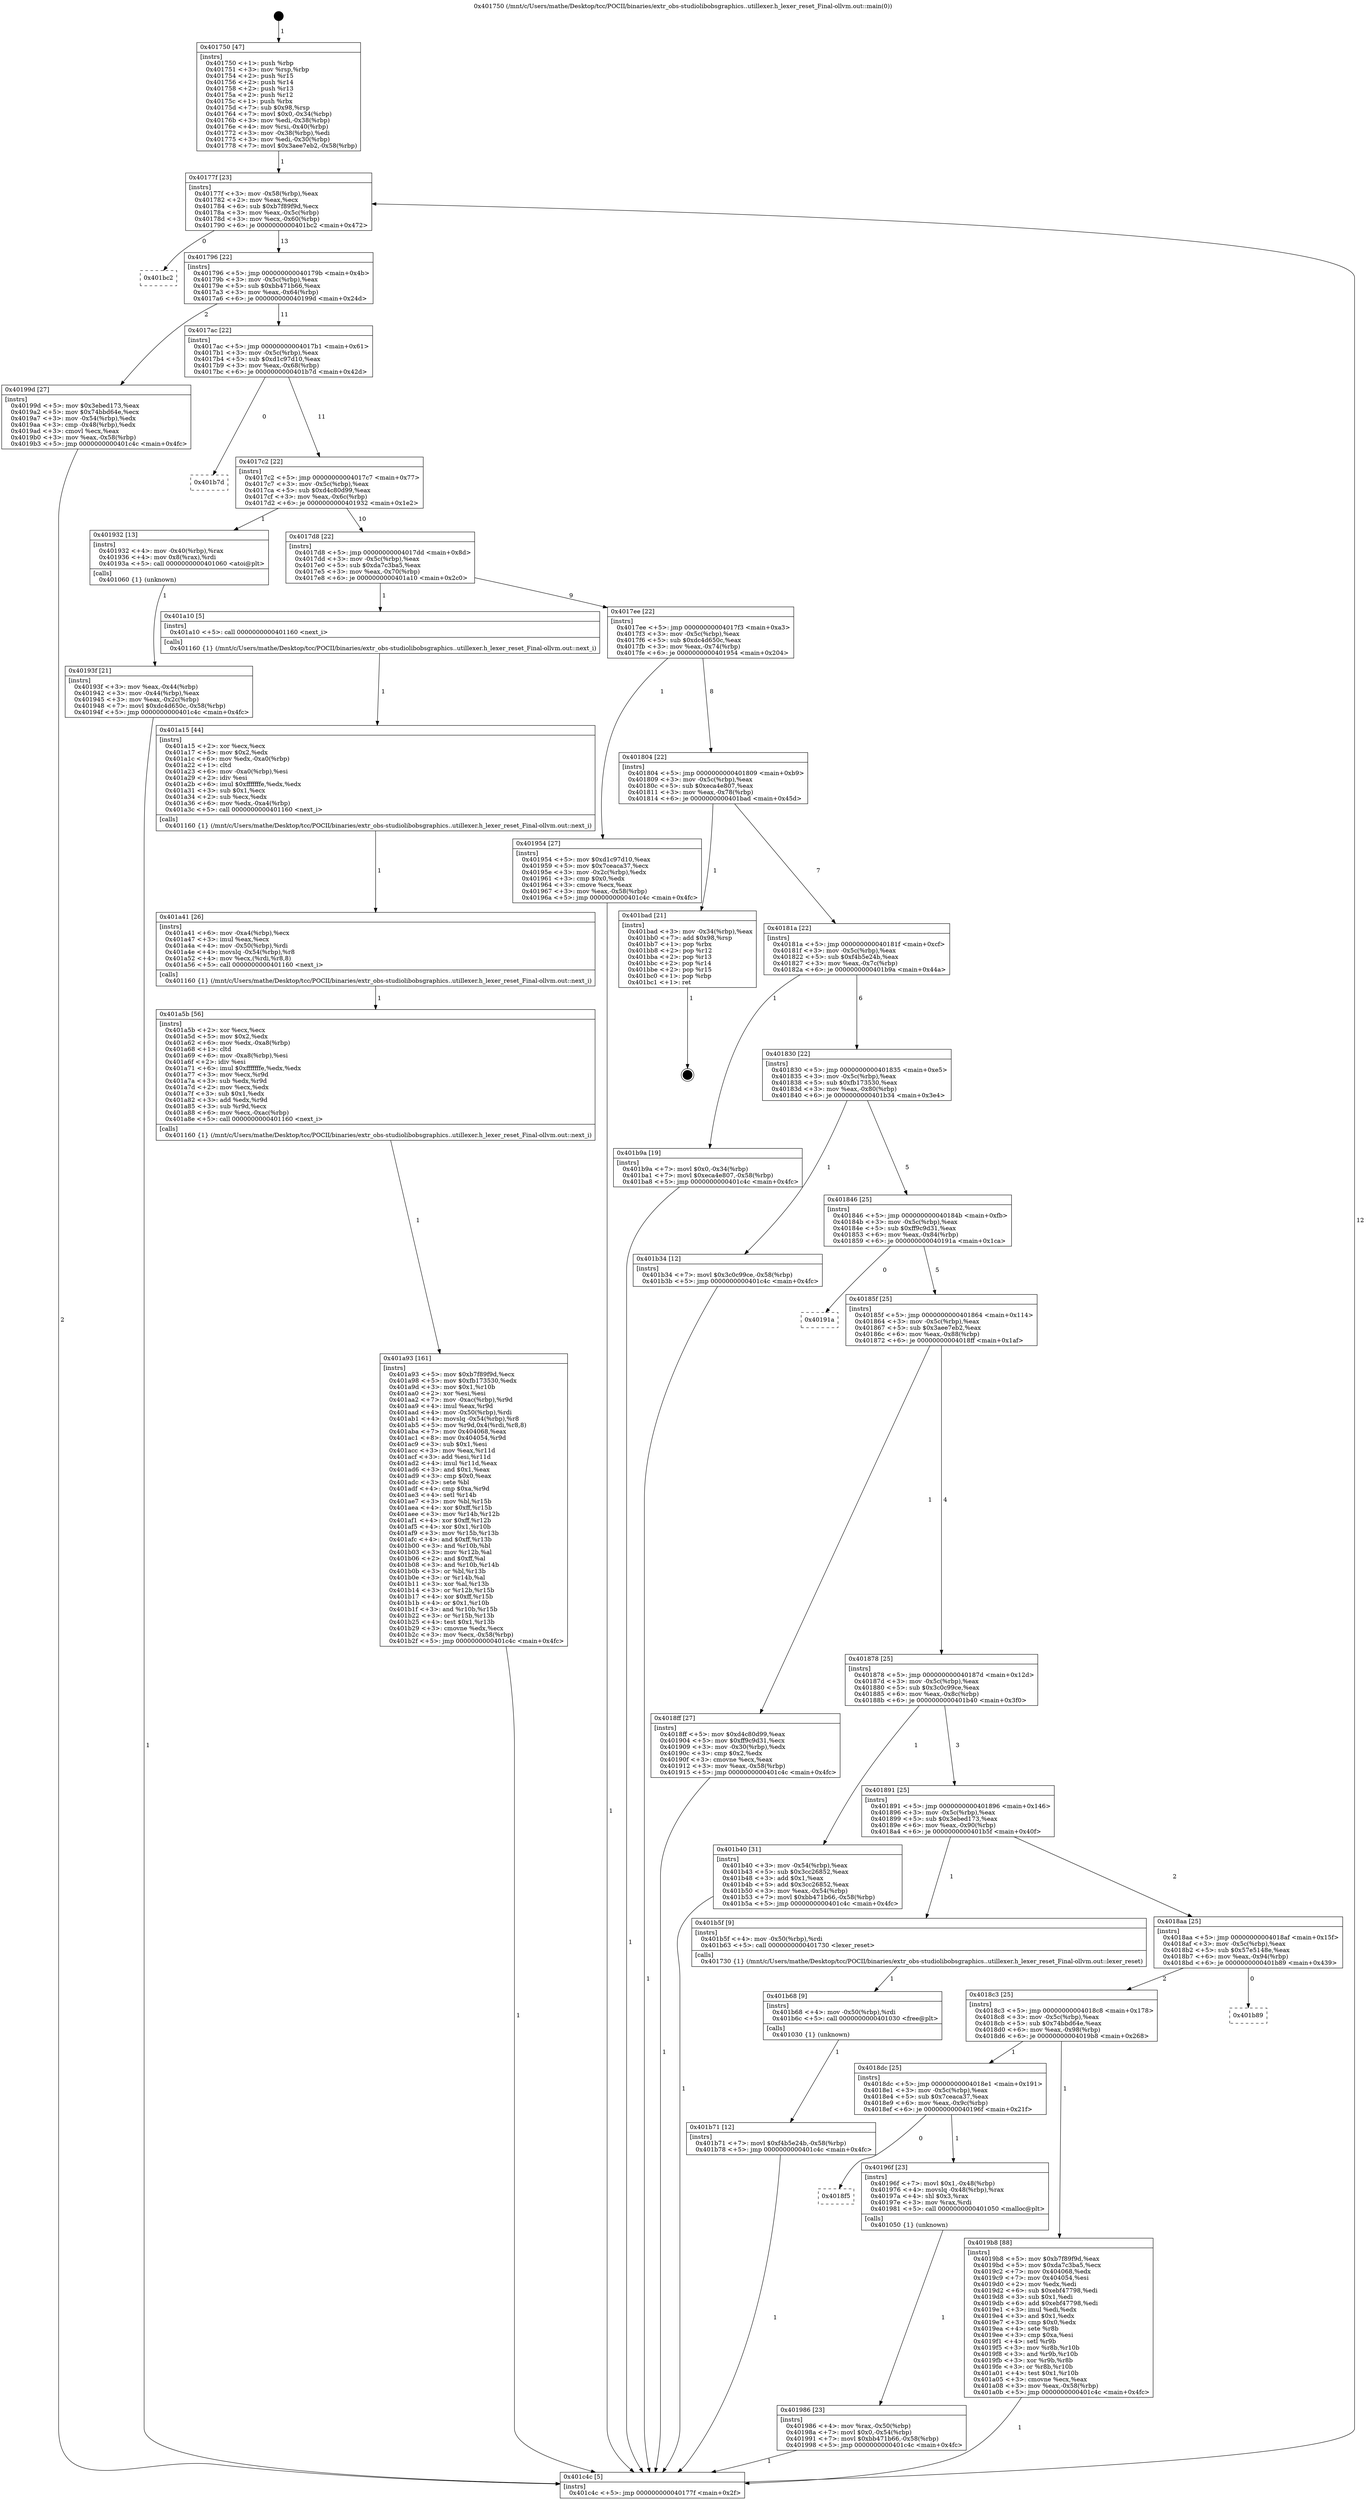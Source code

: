 digraph "0x401750" {
  label = "0x401750 (/mnt/c/Users/mathe/Desktop/tcc/POCII/binaries/extr_obs-studiolibobsgraphics..utillexer.h_lexer_reset_Final-ollvm.out::main(0))"
  labelloc = "t"
  node[shape=record]

  Entry [label="",width=0.3,height=0.3,shape=circle,fillcolor=black,style=filled]
  "0x40177f" [label="{
     0x40177f [23]\l
     | [instrs]\l
     &nbsp;&nbsp;0x40177f \<+3\>: mov -0x58(%rbp),%eax\l
     &nbsp;&nbsp;0x401782 \<+2\>: mov %eax,%ecx\l
     &nbsp;&nbsp;0x401784 \<+6\>: sub $0xb7f89f9d,%ecx\l
     &nbsp;&nbsp;0x40178a \<+3\>: mov %eax,-0x5c(%rbp)\l
     &nbsp;&nbsp;0x40178d \<+3\>: mov %ecx,-0x60(%rbp)\l
     &nbsp;&nbsp;0x401790 \<+6\>: je 0000000000401bc2 \<main+0x472\>\l
  }"]
  "0x401bc2" [label="{
     0x401bc2\l
  }", style=dashed]
  "0x401796" [label="{
     0x401796 [22]\l
     | [instrs]\l
     &nbsp;&nbsp;0x401796 \<+5\>: jmp 000000000040179b \<main+0x4b\>\l
     &nbsp;&nbsp;0x40179b \<+3\>: mov -0x5c(%rbp),%eax\l
     &nbsp;&nbsp;0x40179e \<+5\>: sub $0xbb471b66,%eax\l
     &nbsp;&nbsp;0x4017a3 \<+3\>: mov %eax,-0x64(%rbp)\l
     &nbsp;&nbsp;0x4017a6 \<+6\>: je 000000000040199d \<main+0x24d\>\l
  }"]
  Exit [label="",width=0.3,height=0.3,shape=circle,fillcolor=black,style=filled,peripheries=2]
  "0x40199d" [label="{
     0x40199d [27]\l
     | [instrs]\l
     &nbsp;&nbsp;0x40199d \<+5\>: mov $0x3ebed173,%eax\l
     &nbsp;&nbsp;0x4019a2 \<+5\>: mov $0x74bbd64e,%ecx\l
     &nbsp;&nbsp;0x4019a7 \<+3\>: mov -0x54(%rbp),%edx\l
     &nbsp;&nbsp;0x4019aa \<+3\>: cmp -0x48(%rbp),%edx\l
     &nbsp;&nbsp;0x4019ad \<+3\>: cmovl %ecx,%eax\l
     &nbsp;&nbsp;0x4019b0 \<+3\>: mov %eax,-0x58(%rbp)\l
     &nbsp;&nbsp;0x4019b3 \<+5\>: jmp 0000000000401c4c \<main+0x4fc\>\l
  }"]
  "0x4017ac" [label="{
     0x4017ac [22]\l
     | [instrs]\l
     &nbsp;&nbsp;0x4017ac \<+5\>: jmp 00000000004017b1 \<main+0x61\>\l
     &nbsp;&nbsp;0x4017b1 \<+3\>: mov -0x5c(%rbp),%eax\l
     &nbsp;&nbsp;0x4017b4 \<+5\>: sub $0xd1c97d10,%eax\l
     &nbsp;&nbsp;0x4017b9 \<+3\>: mov %eax,-0x68(%rbp)\l
     &nbsp;&nbsp;0x4017bc \<+6\>: je 0000000000401b7d \<main+0x42d\>\l
  }"]
  "0x401b71" [label="{
     0x401b71 [12]\l
     | [instrs]\l
     &nbsp;&nbsp;0x401b71 \<+7\>: movl $0xf4b5e24b,-0x58(%rbp)\l
     &nbsp;&nbsp;0x401b78 \<+5\>: jmp 0000000000401c4c \<main+0x4fc\>\l
  }"]
  "0x401b7d" [label="{
     0x401b7d\l
  }", style=dashed]
  "0x4017c2" [label="{
     0x4017c2 [22]\l
     | [instrs]\l
     &nbsp;&nbsp;0x4017c2 \<+5\>: jmp 00000000004017c7 \<main+0x77\>\l
     &nbsp;&nbsp;0x4017c7 \<+3\>: mov -0x5c(%rbp),%eax\l
     &nbsp;&nbsp;0x4017ca \<+5\>: sub $0xd4c80d99,%eax\l
     &nbsp;&nbsp;0x4017cf \<+3\>: mov %eax,-0x6c(%rbp)\l
     &nbsp;&nbsp;0x4017d2 \<+6\>: je 0000000000401932 \<main+0x1e2\>\l
  }"]
  "0x401b68" [label="{
     0x401b68 [9]\l
     | [instrs]\l
     &nbsp;&nbsp;0x401b68 \<+4\>: mov -0x50(%rbp),%rdi\l
     &nbsp;&nbsp;0x401b6c \<+5\>: call 0000000000401030 \<free@plt\>\l
     | [calls]\l
     &nbsp;&nbsp;0x401030 \{1\} (unknown)\l
  }"]
  "0x401932" [label="{
     0x401932 [13]\l
     | [instrs]\l
     &nbsp;&nbsp;0x401932 \<+4\>: mov -0x40(%rbp),%rax\l
     &nbsp;&nbsp;0x401936 \<+4\>: mov 0x8(%rax),%rdi\l
     &nbsp;&nbsp;0x40193a \<+5\>: call 0000000000401060 \<atoi@plt\>\l
     | [calls]\l
     &nbsp;&nbsp;0x401060 \{1\} (unknown)\l
  }"]
  "0x4017d8" [label="{
     0x4017d8 [22]\l
     | [instrs]\l
     &nbsp;&nbsp;0x4017d8 \<+5\>: jmp 00000000004017dd \<main+0x8d\>\l
     &nbsp;&nbsp;0x4017dd \<+3\>: mov -0x5c(%rbp),%eax\l
     &nbsp;&nbsp;0x4017e0 \<+5\>: sub $0xda7c3ba5,%eax\l
     &nbsp;&nbsp;0x4017e5 \<+3\>: mov %eax,-0x70(%rbp)\l
     &nbsp;&nbsp;0x4017e8 \<+6\>: je 0000000000401a10 \<main+0x2c0\>\l
  }"]
  "0x401a93" [label="{
     0x401a93 [161]\l
     | [instrs]\l
     &nbsp;&nbsp;0x401a93 \<+5\>: mov $0xb7f89f9d,%ecx\l
     &nbsp;&nbsp;0x401a98 \<+5\>: mov $0xfb173530,%edx\l
     &nbsp;&nbsp;0x401a9d \<+3\>: mov $0x1,%r10b\l
     &nbsp;&nbsp;0x401aa0 \<+2\>: xor %esi,%esi\l
     &nbsp;&nbsp;0x401aa2 \<+7\>: mov -0xac(%rbp),%r9d\l
     &nbsp;&nbsp;0x401aa9 \<+4\>: imul %eax,%r9d\l
     &nbsp;&nbsp;0x401aad \<+4\>: mov -0x50(%rbp),%rdi\l
     &nbsp;&nbsp;0x401ab1 \<+4\>: movslq -0x54(%rbp),%r8\l
     &nbsp;&nbsp;0x401ab5 \<+5\>: mov %r9d,0x4(%rdi,%r8,8)\l
     &nbsp;&nbsp;0x401aba \<+7\>: mov 0x404068,%eax\l
     &nbsp;&nbsp;0x401ac1 \<+8\>: mov 0x404054,%r9d\l
     &nbsp;&nbsp;0x401ac9 \<+3\>: sub $0x1,%esi\l
     &nbsp;&nbsp;0x401acc \<+3\>: mov %eax,%r11d\l
     &nbsp;&nbsp;0x401acf \<+3\>: add %esi,%r11d\l
     &nbsp;&nbsp;0x401ad2 \<+4\>: imul %r11d,%eax\l
     &nbsp;&nbsp;0x401ad6 \<+3\>: and $0x1,%eax\l
     &nbsp;&nbsp;0x401ad9 \<+3\>: cmp $0x0,%eax\l
     &nbsp;&nbsp;0x401adc \<+3\>: sete %bl\l
     &nbsp;&nbsp;0x401adf \<+4\>: cmp $0xa,%r9d\l
     &nbsp;&nbsp;0x401ae3 \<+4\>: setl %r14b\l
     &nbsp;&nbsp;0x401ae7 \<+3\>: mov %bl,%r15b\l
     &nbsp;&nbsp;0x401aea \<+4\>: xor $0xff,%r15b\l
     &nbsp;&nbsp;0x401aee \<+3\>: mov %r14b,%r12b\l
     &nbsp;&nbsp;0x401af1 \<+4\>: xor $0xff,%r12b\l
     &nbsp;&nbsp;0x401af5 \<+4\>: xor $0x1,%r10b\l
     &nbsp;&nbsp;0x401af9 \<+3\>: mov %r15b,%r13b\l
     &nbsp;&nbsp;0x401afc \<+4\>: and $0xff,%r13b\l
     &nbsp;&nbsp;0x401b00 \<+3\>: and %r10b,%bl\l
     &nbsp;&nbsp;0x401b03 \<+3\>: mov %r12b,%al\l
     &nbsp;&nbsp;0x401b06 \<+2\>: and $0xff,%al\l
     &nbsp;&nbsp;0x401b08 \<+3\>: and %r10b,%r14b\l
     &nbsp;&nbsp;0x401b0b \<+3\>: or %bl,%r13b\l
     &nbsp;&nbsp;0x401b0e \<+3\>: or %r14b,%al\l
     &nbsp;&nbsp;0x401b11 \<+3\>: xor %al,%r13b\l
     &nbsp;&nbsp;0x401b14 \<+3\>: or %r12b,%r15b\l
     &nbsp;&nbsp;0x401b17 \<+4\>: xor $0xff,%r15b\l
     &nbsp;&nbsp;0x401b1b \<+4\>: or $0x1,%r10b\l
     &nbsp;&nbsp;0x401b1f \<+3\>: and %r10b,%r15b\l
     &nbsp;&nbsp;0x401b22 \<+3\>: or %r15b,%r13b\l
     &nbsp;&nbsp;0x401b25 \<+4\>: test $0x1,%r13b\l
     &nbsp;&nbsp;0x401b29 \<+3\>: cmovne %edx,%ecx\l
     &nbsp;&nbsp;0x401b2c \<+3\>: mov %ecx,-0x58(%rbp)\l
     &nbsp;&nbsp;0x401b2f \<+5\>: jmp 0000000000401c4c \<main+0x4fc\>\l
  }"]
  "0x401a10" [label="{
     0x401a10 [5]\l
     | [instrs]\l
     &nbsp;&nbsp;0x401a10 \<+5\>: call 0000000000401160 \<next_i\>\l
     | [calls]\l
     &nbsp;&nbsp;0x401160 \{1\} (/mnt/c/Users/mathe/Desktop/tcc/POCII/binaries/extr_obs-studiolibobsgraphics..utillexer.h_lexer_reset_Final-ollvm.out::next_i)\l
  }"]
  "0x4017ee" [label="{
     0x4017ee [22]\l
     | [instrs]\l
     &nbsp;&nbsp;0x4017ee \<+5\>: jmp 00000000004017f3 \<main+0xa3\>\l
     &nbsp;&nbsp;0x4017f3 \<+3\>: mov -0x5c(%rbp),%eax\l
     &nbsp;&nbsp;0x4017f6 \<+5\>: sub $0xdc4d650c,%eax\l
     &nbsp;&nbsp;0x4017fb \<+3\>: mov %eax,-0x74(%rbp)\l
     &nbsp;&nbsp;0x4017fe \<+6\>: je 0000000000401954 \<main+0x204\>\l
  }"]
  "0x401a5b" [label="{
     0x401a5b [56]\l
     | [instrs]\l
     &nbsp;&nbsp;0x401a5b \<+2\>: xor %ecx,%ecx\l
     &nbsp;&nbsp;0x401a5d \<+5\>: mov $0x2,%edx\l
     &nbsp;&nbsp;0x401a62 \<+6\>: mov %edx,-0xa8(%rbp)\l
     &nbsp;&nbsp;0x401a68 \<+1\>: cltd\l
     &nbsp;&nbsp;0x401a69 \<+6\>: mov -0xa8(%rbp),%esi\l
     &nbsp;&nbsp;0x401a6f \<+2\>: idiv %esi\l
     &nbsp;&nbsp;0x401a71 \<+6\>: imul $0xfffffffe,%edx,%edx\l
     &nbsp;&nbsp;0x401a77 \<+3\>: mov %ecx,%r9d\l
     &nbsp;&nbsp;0x401a7a \<+3\>: sub %edx,%r9d\l
     &nbsp;&nbsp;0x401a7d \<+2\>: mov %ecx,%edx\l
     &nbsp;&nbsp;0x401a7f \<+3\>: sub $0x1,%edx\l
     &nbsp;&nbsp;0x401a82 \<+3\>: add %edx,%r9d\l
     &nbsp;&nbsp;0x401a85 \<+3\>: sub %r9d,%ecx\l
     &nbsp;&nbsp;0x401a88 \<+6\>: mov %ecx,-0xac(%rbp)\l
     &nbsp;&nbsp;0x401a8e \<+5\>: call 0000000000401160 \<next_i\>\l
     | [calls]\l
     &nbsp;&nbsp;0x401160 \{1\} (/mnt/c/Users/mathe/Desktop/tcc/POCII/binaries/extr_obs-studiolibobsgraphics..utillexer.h_lexer_reset_Final-ollvm.out::next_i)\l
  }"]
  "0x401954" [label="{
     0x401954 [27]\l
     | [instrs]\l
     &nbsp;&nbsp;0x401954 \<+5\>: mov $0xd1c97d10,%eax\l
     &nbsp;&nbsp;0x401959 \<+5\>: mov $0x7ceaca37,%ecx\l
     &nbsp;&nbsp;0x40195e \<+3\>: mov -0x2c(%rbp),%edx\l
     &nbsp;&nbsp;0x401961 \<+3\>: cmp $0x0,%edx\l
     &nbsp;&nbsp;0x401964 \<+3\>: cmove %ecx,%eax\l
     &nbsp;&nbsp;0x401967 \<+3\>: mov %eax,-0x58(%rbp)\l
     &nbsp;&nbsp;0x40196a \<+5\>: jmp 0000000000401c4c \<main+0x4fc\>\l
  }"]
  "0x401804" [label="{
     0x401804 [22]\l
     | [instrs]\l
     &nbsp;&nbsp;0x401804 \<+5\>: jmp 0000000000401809 \<main+0xb9\>\l
     &nbsp;&nbsp;0x401809 \<+3\>: mov -0x5c(%rbp),%eax\l
     &nbsp;&nbsp;0x40180c \<+5\>: sub $0xeca4e807,%eax\l
     &nbsp;&nbsp;0x401811 \<+3\>: mov %eax,-0x78(%rbp)\l
     &nbsp;&nbsp;0x401814 \<+6\>: je 0000000000401bad \<main+0x45d\>\l
  }"]
  "0x401a41" [label="{
     0x401a41 [26]\l
     | [instrs]\l
     &nbsp;&nbsp;0x401a41 \<+6\>: mov -0xa4(%rbp),%ecx\l
     &nbsp;&nbsp;0x401a47 \<+3\>: imul %eax,%ecx\l
     &nbsp;&nbsp;0x401a4a \<+4\>: mov -0x50(%rbp),%rdi\l
     &nbsp;&nbsp;0x401a4e \<+4\>: movslq -0x54(%rbp),%r8\l
     &nbsp;&nbsp;0x401a52 \<+4\>: mov %ecx,(%rdi,%r8,8)\l
     &nbsp;&nbsp;0x401a56 \<+5\>: call 0000000000401160 \<next_i\>\l
     | [calls]\l
     &nbsp;&nbsp;0x401160 \{1\} (/mnt/c/Users/mathe/Desktop/tcc/POCII/binaries/extr_obs-studiolibobsgraphics..utillexer.h_lexer_reset_Final-ollvm.out::next_i)\l
  }"]
  "0x401bad" [label="{
     0x401bad [21]\l
     | [instrs]\l
     &nbsp;&nbsp;0x401bad \<+3\>: mov -0x34(%rbp),%eax\l
     &nbsp;&nbsp;0x401bb0 \<+7\>: add $0x98,%rsp\l
     &nbsp;&nbsp;0x401bb7 \<+1\>: pop %rbx\l
     &nbsp;&nbsp;0x401bb8 \<+2\>: pop %r12\l
     &nbsp;&nbsp;0x401bba \<+2\>: pop %r13\l
     &nbsp;&nbsp;0x401bbc \<+2\>: pop %r14\l
     &nbsp;&nbsp;0x401bbe \<+2\>: pop %r15\l
     &nbsp;&nbsp;0x401bc0 \<+1\>: pop %rbp\l
     &nbsp;&nbsp;0x401bc1 \<+1\>: ret\l
  }"]
  "0x40181a" [label="{
     0x40181a [22]\l
     | [instrs]\l
     &nbsp;&nbsp;0x40181a \<+5\>: jmp 000000000040181f \<main+0xcf\>\l
     &nbsp;&nbsp;0x40181f \<+3\>: mov -0x5c(%rbp),%eax\l
     &nbsp;&nbsp;0x401822 \<+5\>: sub $0xf4b5e24b,%eax\l
     &nbsp;&nbsp;0x401827 \<+3\>: mov %eax,-0x7c(%rbp)\l
     &nbsp;&nbsp;0x40182a \<+6\>: je 0000000000401b9a \<main+0x44a\>\l
  }"]
  "0x401a15" [label="{
     0x401a15 [44]\l
     | [instrs]\l
     &nbsp;&nbsp;0x401a15 \<+2\>: xor %ecx,%ecx\l
     &nbsp;&nbsp;0x401a17 \<+5\>: mov $0x2,%edx\l
     &nbsp;&nbsp;0x401a1c \<+6\>: mov %edx,-0xa0(%rbp)\l
     &nbsp;&nbsp;0x401a22 \<+1\>: cltd\l
     &nbsp;&nbsp;0x401a23 \<+6\>: mov -0xa0(%rbp),%esi\l
     &nbsp;&nbsp;0x401a29 \<+2\>: idiv %esi\l
     &nbsp;&nbsp;0x401a2b \<+6\>: imul $0xfffffffe,%edx,%edx\l
     &nbsp;&nbsp;0x401a31 \<+3\>: sub $0x1,%ecx\l
     &nbsp;&nbsp;0x401a34 \<+2\>: sub %ecx,%edx\l
     &nbsp;&nbsp;0x401a36 \<+6\>: mov %edx,-0xa4(%rbp)\l
     &nbsp;&nbsp;0x401a3c \<+5\>: call 0000000000401160 \<next_i\>\l
     | [calls]\l
     &nbsp;&nbsp;0x401160 \{1\} (/mnt/c/Users/mathe/Desktop/tcc/POCII/binaries/extr_obs-studiolibobsgraphics..utillexer.h_lexer_reset_Final-ollvm.out::next_i)\l
  }"]
  "0x401b9a" [label="{
     0x401b9a [19]\l
     | [instrs]\l
     &nbsp;&nbsp;0x401b9a \<+7\>: movl $0x0,-0x34(%rbp)\l
     &nbsp;&nbsp;0x401ba1 \<+7\>: movl $0xeca4e807,-0x58(%rbp)\l
     &nbsp;&nbsp;0x401ba8 \<+5\>: jmp 0000000000401c4c \<main+0x4fc\>\l
  }"]
  "0x401830" [label="{
     0x401830 [22]\l
     | [instrs]\l
     &nbsp;&nbsp;0x401830 \<+5\>: jmp 0000000000401835 \<main+0xe5\>\l
     &nbsp;&nbsp;0x401835 \<+3\>: mov -0x5c(%rbp),%eax\l
     &nbsp;&nbsp;0x401838 \<+5\>: sub $0xfb173530,%eax\l
     &nbsp;&nbsp;0x40183d \<+3\>: mov %eax,-0x80(%rbp)\l
     &nbsp;&nbsp;0x401840 \<+6\>: je 0000000000401b34 \<main+0x3e4\>\l
  }"]
  "0x401986" [label="{
     0x401986 [23]\l
     | [instrs]\l
     &nbsp;&nbsp;0x401986 \<+4\>: mov %rax,-0x50(%rbp)\l
     &nbsp;&nbsp;0x40198a \<+7\>: movl $0x0,-0x54(%rbp)\l
     &nbsp;&nbsp;0x401991 \<+7\>: movl $0xbb471b66,-0x58(%rbp)\l
     &nbsp;&nbsp;0x401998 \<+5\>: jmp 0000000000401c4c \<main+0x4fc\>\l
  }"]
  "0x401b34" [label="{
     0x401b34 [12]\l
     | [instrs]\l
     &nbsp;&nbsp;0x401b34 \<+7\>: movl $0x3c0c99ce,-0x58(%rbp)\l
     &nbsp;&nbsp;0x401b3b \<+5\>: jmp 0000000000401c4c \<main+0x4fc\>\l
  }"]
  "0x401846" [label="{
     0x401846 [25]\l
     | [instrs]\l
     &nbsp;&nbsp;0x401846 \<+5\>: jmp 000000000040184b \<main+0xfb\>\l
     &nbsp;&nbsp;0x40184b \<+3\>: mov -0x5c(%rbp),%eax\l
     &nbsp;&nbsp;0x40184e \<+5\>: sub $0xff9c9d31,%eax\l
     &nbsp;&nbsp;0x401853 \<+6\>: mov %eax,-0x84(%rbp)\l
     &nbsp;&nbsp;0x401859 \<+6\>: je 000000000040191a \<main+0x1ca\>\l
  }"]
  "0x4018f5" [label="{
     0x4018f5\l
  }", style=dashed]
  "0x40191a" [label="{
     0x40191a\l
  }", style=dashed]
  "0x40185f" [label="{
     0x40185f [25]\l
     | [instrs]\l
     &nbsp;&nbsp;0x40185f \<+5\>: jmp 0000000000401864 \<main+0x114\>\l
     &nbsp;&nbsp;0x401864 \<+3\>: mov -0x5c(%rbp),%eax\l
     &nbsp;&nbsp;0x401867 \<+5\>: sub $0x3aee7eb2,%eax\l
     &nbsp;&nbsp;0x40186c \<+6\>: mov %eax,-0x88(%rbp)\l
     &nbsp;&nbsp;0x401872 \<+6\>: je 00000000004018ff \<main+0x1af\>\l
  }"]
  "0x40196f" [label="{
     0x40196f [23]\l
     | [instrs]\l
     &nbsp;&nbsp;0x40196f \<+7\>: movl $0x1,-0x48(%rbp)\l
     &nbsp;&nbsp;0x401976 \<+4\>: movslq -0x48(%rbp),%rax\l
     &nbsp;&nbsp;0x40197a \<+4\>: shl $0x3,%rax\l
     &nbsp;&nbsp;0x40197e \<+3\>: mov %rax,%rdi\l
     &nbsp;&nbsp;0x401981 \<+5\>: call 0000000000401050 \<malloc@plt\>\l
     | [calls]\l
     &nbsp;&nbsp;0x401050 \{1\} (unknown)\l
  }"]
  "0x4018ff" [label="{
     0x4018ff [27]\l
     | [instrs]\l
     &nbsp;&nbsp;0x4018ff \<+5\>: mov $0xd4c80d99,%eax\l
     &nbsp;&nbsp;0x401904 \<+5\>: mov $0xff9c9d31,%ecx\l
     &nbsp;&nbsp;0x401909 \<+3\>: mov -0x30(%rbp),%edx\l
     &nbsp;&nbsp;0x40190c \<+3\>: cmp $0x2,%edx\l
     &nbsp;&nbsp;0x40190f \<+3\>: cmovne %ecx,%eax\l
     &nbsp;&nbsp;0x401912 \<+3\>: mov %eax,-0x58(%rbp)\l
     &nbsp;&nbsp;0x401915 \<+5\>: jmp 0000000000401c4c \<main+0x4fc\>\l
  }"]
  "0x401878" [label="{
     0x401878 [25]\l
     | [instrs]\l
     &nbsp;&nbsp;0x401878 \<+5\>: jmp 000000000040187d \<main+0x12d\>\l
     &nbsp;&nbsp;0x40187d \<+3\>: mov -0x5c(%rbp),%eax\l
     &nbsp;&nbsp;0x401880 \<+5\>: sub $0x3c0c99ce,%eax\l
     &nbsp;&nbsp;0x401885 \<+6\>: mov %eax,-0x8c(%rbp)\l
     &nbsp;&nbsp;0x40188b \<+6\>: je 0000000000401b40 \<main+0x3f0\>\l
  }"]
  "0x401c4c" [label="{
     0x401c4c [5]\l
     | [instrs]\l
     &nbsp;&nbsp;0x401c4c \<+5\>: jmp 000000000040177f \<main+0x2f\>\l
  }"]
  "0x401750" [label="{
     0x401750 [47]\l
     | [instrs]\l
     &nbsp;&nbsp;0x401750 \<+1\>: push %rbp\l
     &nbsp;&nbsp;0x401751 \<+3\>: mov %rsp,%rbp\l
     &nbsp;&nbsp;0x401754 \<+2\>: push %r15\l
     &nbsp;&nbsp;0x401756 \<+2\>: push %r14\l
     &nbsp;&nbsp;0x401758 \<+2\>: push %r13\l
     &nbsp;&nbsp;0x40175a \<+2\>: push %r12\l
     &nbsp;&nbsp;0x40175c \<+1\>: push %rbx\l
     &nbsp;&nbsp;0x40175d \<+7\>: sub $0x98,%rsp\l
     &nbsp;&nbsp;0x401764 \<+7\>: movl $0x0,-0x34(%rbp)\l
     &nbsp;&nbsp;0x40176b \<+3\>: mov %edi,-0x38(%rbp)\l
     &nbsp;&nbsp;0x40176e \<+4\>: mov %rsi,-0x40(%rbp)\l
     &nbsp;&nbsp;0x401772 \<+3\>: mov -0x38(%rbp),%edi\l
     &nbsp;&nbsp;0x401775 \<+3\>: mov %edi,-0x30(%rbp)\l
     &nbsp;&nbsp;0x401778 \<+7\>: movl $0x3aee7eb2,-0x58(%rbp)\l
  }"]
  "0x40193f" [label="{
     0x40193f [21]\l
     | [instrs]\l
     &nbsp;&nbsp;0x40193f \<+3\>: mov %eax,-0x44(%rbp)\l
     &nbsp;&nbsp;0x401942 \<+3\>: mov -0x44(%rbp),%eax\l
     &nbsp;&nbsp;0x401945 \<+3\>: mov %eax,-0x2c(%rbp)\l
     &nbsp;&nbsp;0x401948 \<+7\>: movl $0xdc4d650c,-0x58(%rbp)\l
     &nbsp;&nbsp;0x40194f \<+5\>: jmp 0000000000401c4c \<main+0x4fc\>\l
  }"]
  "0x4018dc" [label="{
     0x4018dc [25]\l
     | [instrs]\l
     &nbsp;&nbsp;0x4018dc \<+5\>: jmp 00000000004018e1 \<main+0x191\>\l
     &nbsp;&nbsp;0x4018e1 \<+3\>: mov -0x5c(%rbp),%eax\l
     &nbsp;&nbsp;0x4018e4 \<+5\>: sub $0x7ceaca37,%eax\l
     &nbsp;&nbsp;0x4018e9 \<+6\>: mov %eax,-0x9c(%rbp)\l
     &nbsp;&nbsp;0x4018ef \<+6\>: je 000000000040196f \<main+0x21f\>\l
  }"]
  "0x401b40" [label="{
     0x401b40 [31]\l
     | [instrs]\l
     &nbsp;&nbsp;0x401b40 \<+3\>: mov -0x54(%rbp),%eax\l
     &nbsp;&nbsp;0x401b43 \<+5\>: sub $0x3cc26852,%eax\l
     &nbsp;&nbsp;0x401b48 \<+3\>: add $0x1,%eax\l
     &nbsp;&nbsp;0x401b4b \<+5\>: add $0x3cc26852,%eax\l
     &nbsp;&nbsp;0x401b50 \<+3\>: mov %eax,-0x54(%rbp)\l
     &nbsp;&nbsp;0x401b53 \<+7\>: movl $0xbb471b66,-0x58(%rbp)\l
     &nbsp;&nbsp;0x401b5a \<+5\>: jmp 0000000000401c4c \<main+0x4fc\>\l
  }"]
  "0x401891" [label="{
     0x401891 [25]\l
     | [instrs]\l
     &nbsp;&nbsp;0x401891 \<+5\>: jmp 0000000000401896 \<main+0x146\>\l
     &nbsp;&nbsp;0x401896 \<+3\>: mov -0x5c(%rbp),%eax\l
     &nbsp;&nbsp;0x401899 \<+5\>: sub $0x3ebed173,%eax\l
     &nbsp;&nbsp;0x40189e \<+6\>: mov %eax,-0x90(%rbp)\l
     &nbsp;&nbsp;0x4018a4 \<+6\>: je 0000000000401b5f \<main+0x40f\>\l
  }"]
  "0x4019b8" [label="{
     0x4019b8 [88]\l
     | [instrs]\l
     &nbsp;&nbsp;0x4019b8 \<+5\>: mov $0xb7f89f9d,%eax\l
     &nbsp;&nbsp;0x4019bd \<+5\>: mov $0xda7c3ba5,%ecx\l
     &nbsp;&nbsp;0x4019c2 \<+7\>: mov 0x404068,%edx\l
     &nbsp;&nbsp;0x4019c9 \<+7\>: mov 0x404054,%esi\l
     &nbsp;&nbsp;0x4019d0 \<+2\>: mov %edx,%edi\l
     &nbsp;&nbsp;0x4019d2 \<+6\>: sub $0xebf47798,%edi\l
     &nbsp;&nbsp;0x4019d8 \<+3\>: sub $0x1,%edi\l
     &nbsp;&nbsp;0x4019db \<+6\>: add $0xebf47798,%edi\l
     &nbsp;&nbsp;0x4019e1 \<+3\>: imul %edi,%edx\l
     &nbsp;&nbsp;0x4019e4 \<+3\>: and $0x1,%edx\l
     &nbsp;&nbsp;0x4019e7 \<+3\>: cmp $0x0,%edx\l
     &nbsp;&nbsp;0x4019ea \<+4\>: sete %r8b\l
     &nbsp;&nbsp;0x4019ee \<+3\>: cmp $0xa,%esi\l
     &nbsp;&nbsp;0x4019f1 \<+4\>: setl %r9b\l
     &nbsp;&nbsp;0x4019f5 \<+3\>: mov %r8b,%r10b\l
     &nbsp;&nbsp;0x4019f8 \<+3\>: and %r9b,%r10b\l
     &nbsp;&nbsp;0x4019fb \<+3\>: xor %r9b,%r8b\l
     &nbsp;&nbsp;0x4019fe \<+3\>: or %r8b,%r10b\l
     &nbsp;&nbsp;0x401a01 \<+4\>: test $0x1,%r10b\l
     &nbsp;&nbsp;0x401a05 \<+3\>: cmovne %ecx,%eax\l
     &nbsp;&nbsp;0x401a08 \<+3\>: mov %eax,-0x58(%rbp)\l
     &nbsp;&nbsp;0x401a0b \<+5\>: jmp 0000000000401c4c \<main+0x4fc\>\l
  }"]
  "0x401b5f" [label="{
     0x401b5f [9]\l
     | [instrs]\l
     &nbsp;&nbsp;0x401b5f \<+4\>: mov -0x50(%rbp),%rdi\l
     &nbsp;&nbsp;0x401b63 \<+5\>: call 0000000000401730 \<lexer_reset\>\l
     | [calls]\l
     &nbsp;&nbsp;0x401730 \{1\} (/mnt/c/Users/mathe/Desktop/tcc/POCII/binaries/extr_obs-studiolibobsgraphics..utillexer.h_lexer_reset_Final-ollvm.out::lexer_reset)\l
  }"]
  "0x4018aa" [label="{
     0x4018aa [25]\l
     | [instrs]\l
     &nbsp;&nbsp;0x4018aa \<+5\>: jmp 00000000004018af \<main+0x15f\>\l
     &nbsp;&nbsp;0x4018af \<+3\>: mov -0x5c(%rbp),%eax\l
     &nbsp;&nbsp;0x4018b2 \<+5\>: sub $0x57e5148e,%eax\l
     &nbsp;&nbsp;0x4018b7 \<+6\>: mov %eax,-0x94(%rbp)\l
     &nbsp;&nbsp;0x4018bd \<+6\>: je 0000000000401b89 \<main+0x439\>\l
  }"]
  "0x4018c3" [label="{
     0x4018c3 [25]\l
     | [instrs]\l
     &nbsp;&nbsp;0x4018c3 \<+5\>: jmp 00000000004018c8 \<main+0x178\>\l
     &nbsp;&nbsp;0x4018c8 \<+3\>: mov -0x5c(%rbp),%eax\l
     &nbsp;&nbsp;0x4018cb \<+5\>: sub $0x74bbd64e,%eax\l
     &nbsp;&nbsp;0x4018d0 \<+6\>: mov %eax,-0x98(%rbp)\l
     &nbsp;&nbsp;0x4018d6 \<+6\>: je 00000000004019b8 \<main+0x268\>\l
  }"]
  "0x401b89" [label="{
     0x401b89\l
  }", style=dashed]
  Entry -> "0x401750" [label=" 1"]
  "0x40177f" -> "0x401bc2" [label=" 0"]
  "0x40177f" -> "0x401796" [label=" 13"]
  "0x401bad" -> Exit [label=" 1"]
  "0x401796" -> "0x40199d" [label=" 2"]
  "0x401796" -> "0x4017ac" [label=" 11"]
  "0x401b9a" -> "0x401c4c" [label=" 1"]
  "0x4017ac" -> "0x401b7d" [label=" 0"]
  "0x4017ac" -> "0x4017c2" [label=" 11"]
  "0x401b71" -> "0x401c4c" [label=" 1"]
  "0x4017c2" -> "0x401932" [label=" 1"]
  "0x4017c2" -> "0x4017d8" [label=" 10"]
  "0x401b68" -> "0x401b71" [label=" 1"]
  "0x4017d8" -> "0x401a10" [label=" 1"]
  "0x4017d8" -> "0x4017ee" [label=" 9"]
  "0x401b5f" -> "0x401b68" [label=" 1"]
  "0x4017ee" -> "0x401954" [label=" 1"]
  "0x4017ee" -> "0x401804" [label=" 8"]
  "0x401b40" -> "0x401c4c" [label=" 1"]
  "0x401804" -> "0x401bad" [label=" 1"]
  "0x401804" -> "0x40181a" [label=" 7"]
  "0x401b34" -> "0x401c4c" [label=" 1"]
  "0x40181a" -> "0x401b9a" [label=" 1"]
  "0x40181a" -> "0x401830" [label=" 6"]
  "0x401a93" -> "0x401c4c" [label=" 1"]
  "0x401830" -> "0x401b34" [label=" 1"]
  "0x401830" -> "0x401846" [label=" 5"]
  "0x401a5b" -> "0x401a93" [label=" 1"]
  "0x401846" -> "0x40191a" [label=" 0"]
  "0x401846" -> "0x40185f" [label=" 5"]
  "0x401a41" -> "0x401a5b" [label=" 1"]
  "0x40185f" -> "0x4018ff" [label=" 1"]
  "0x40185f" -> "0x401878" [label=" 4"]
  "0x4018ff" -> "0x401c4c" [label=" 1"]
  "0x401750" -> "0x40177f" [label=" 1"]
  "0x401c4c" -> "0x40177f" [label=" 12"]
  "0x401932" -> "0x40193f" [label=" 1"]
  "0x40193f" -> "0x401c4c" [label=" 1"]
  "0x401954" -> "0x401c4c" [label=" 1"]
  "0x401a15" -> "0x401a41" [label=" 1"]
  "0x401878" -> "0x401b40" [label=" 1"]
  "0x401878" -> "0x401891" [label=" 3"]
  "0x4019b8" -> "0x401c4c" [label=" 1"]
  "0x401891" -> "0x401b5f" [label=" 1"]
  "0x401891" -> "0x4018aa" [label=" 2"]
  "0x40199d" -> "0x401c4c" [label=" 2"]
  "0x4018aa" -> "0x401b89" [label=" 0"]
  "0x4018aa" -> "0x4018c3" [label=" 2"]
  "0x401986" -> "0x401c4c" [label=" 1"]
  "0x4018c3" -> "0x4019b8" [label=" 1"]
  "0x4018c3" -> "0x4018dc" [label=" 1"]
  "0x401a10" -> "0x401a15" [label=" 1"]
  "0x4018dc" -> "0x40196f" [label=" 1"]
  "0x4018dc" -> "0x4018f5" [label=" 0"]
  "0x40196f" -> "0x401986" [label=" 1"]
}
